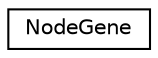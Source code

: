 digraph "Graphical Class Hierarchy"
{
  edge [fontname="Helvetica",fontsize="10",labelfontname="Helvetica",labelfontsize="10"];
  node [fontname="Helvetica",fontsize="10",shape=record];
  rankdir="LR";
  Node1 [label="NodeGene",height=0.2,width=0.4,color="black", fillcolor="white", style="filled",URL="$structNodeGene.html"];
}
